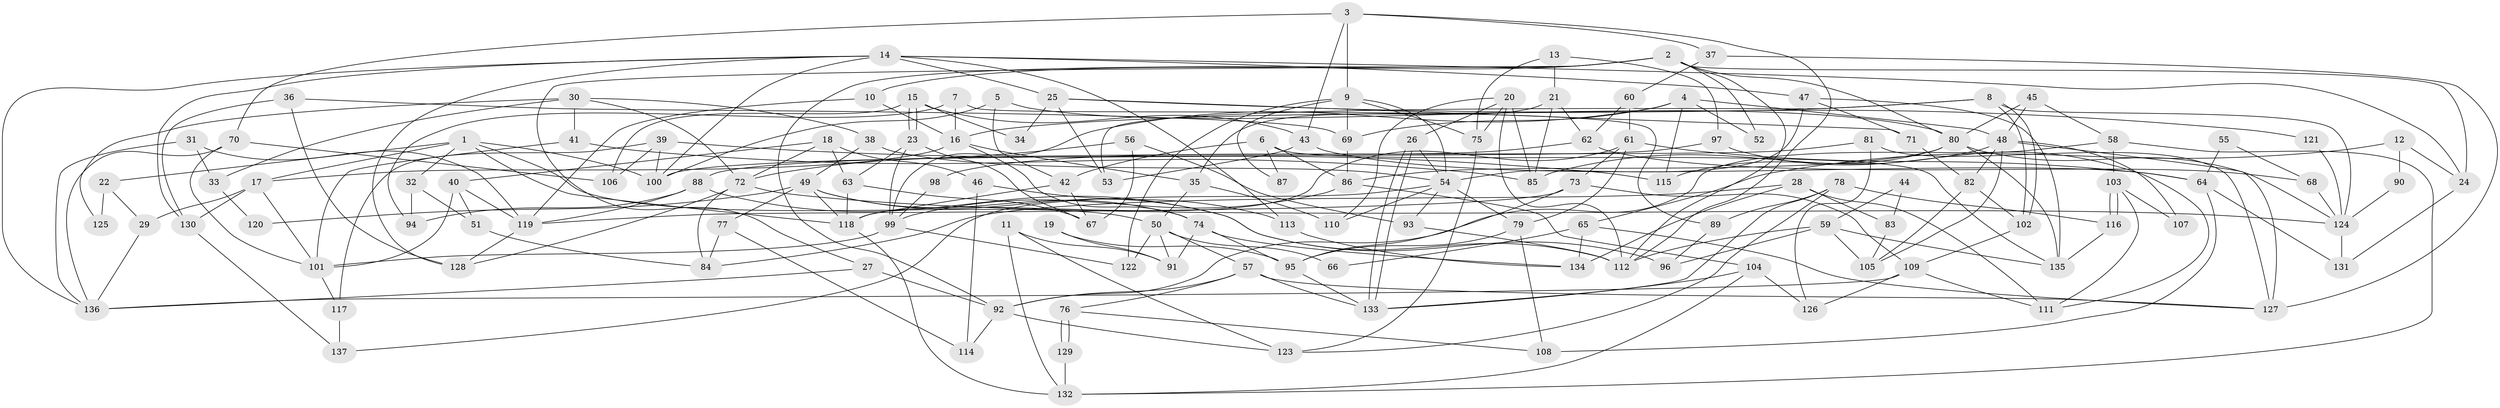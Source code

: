 // Generated by graph-tools (version 1.1) at 2025/51/03/09/25 04:51:12]
// undirected, 137 vertices, 274 edges
graph export_dot {
graph [start="1"]
  node [color=gray90,style=filled];
  1;
  2;
  3;
  4;
  5;
  6;
  7;
  8;
  9;
  10;
  11;
  12;
  13;
  14;
  15;
  16;
  17;
  18;
  19;
  20;
  21;
  22;
  23;
  24;
  25;
  26;
  27;
  28;
  29;
  30;
  31;
  32;
  33;
  34;
  35;
  36;
  37;
  38;
  39;
  40;
  41;
  42;
  43;
  44;
  45;
  46;
  47;
  48;
  49;
  50;
  51;
  52;
  53;
  54;
  55;
  56;
  57;
  58;
  59;
  60;
  61;
  62;
  63;
  64;
  65;
  66;
  67;
  68;
  69;
  70;
  71;
  72;
  73;
  74;
  75;
  76;
  77;
  78;
  79;
  80;
  81;
  82;
  83;
  84;
  85;
  86;
  87;
  88;
  89;
  90;
  91;
  92;
  93;
  94;
  95;
  96;
  97;
  98;
  99;
  100;
  101;
  102;
  103;
  104;
  105;
  106;
  107;
  108;
  109;
  110;
  111;
  112;
  113;
  114;
  115;
  116;
  117;
  118;
  119;
  120;
  121;
  122;
  123;
  124;
  125;
  126;
  127;
  128;
  129;
  130;
  131;
  132;
  133;
  134;
  135;
  136;
  137;
  1 -- 17;
  1 -- 118;
  1 -- 22;
  1 -- 32;
  1 -- 50;
  1 -- 100;
  2 -- 80;
  2 -- 112;
  2 -- 10;
  2 -- 24;
  2 -- 27;
  2 -- 52;
  2 -- 92;
  3 -- 70;
  3 -- 112;
  3 -- 9;
  3 -- 37;
  3 -- 43;
  4 -- 99;
  4 -- 69;
  4 -- 48;
  4 -- 52;
  4 -- 115;
  5 -- 42;
  5 -- 100;
  5 -- 80;
  6 -- 86;
  6 -- 135;
  6 -- 42;
  6 -- 87;
  7 -- 94;
  7 -- 16;
  7 -- 89;
  8 -- 102;
  8 -- 102;
  8 -- 124;
  8 -- 16;
  8 -- 53;
  9 -- 54;
  9 -- 69;
  9 -- 75;
  9 -- 87;
  9 -- 122;
  10 -- 16;
  10 -- 119;
  11 -- 132;
  11 -- 91;
  11 -- 123;
  12 -- 24;
  12 -- 65;
  12 -- 90;
  13 -- 97;
  13 -- 75;
  13 -- 21;
  14 -- 136;
  14 -- 100;
  14 -- 24;
  14 -- 25;
  14 -- 47;
  14 -- 113;
  14 -- 128;
  14 -- 130;
  15 -- 43;
  15 -- 23;
  15 -- 23;
  15 -- 34;
  15 -- 106;
  16 -- 35;
  16 -- 17;
  16 -- 74;
  17 -- 130;
  17 -- 29;
  17 -- 101;
  18 -- 63;
  18 -- 40;
  18 -- 46;
  18 -- 72;
  19 -- 91;
  19 -- 95;
  20 -- 75;
  20 -- 26;
  20 -- 85;
  20 -- 110;
  20 -- 112;
  21 -- 85;
  21 -- 35;
  21 -- 62;
  22 -- 29;
  22 -- 125;
  23 -- 67;
  23 -- 63;
  23 -- 99;
  24 -- 131;
  25 -- 71;
  25 -- 34;
  25 -- 53;
  25 -- 121;
  26 -- 133;
  26 -- 133;
  26 -- 54;
  27 -- 92;
  27 -- 136;
  28 -- 134;
  28 -- 111;
  28 -- 83;
  28 -- 84;
  29 -- 136;
  30 -- 41;
  30 -- 72;
  30 -- 33;
  30 -- 38;
  30 -- 125;
  31 -- 119;
  31 -- 136;
  31 -- 33;
  32 -- 51;
  32 -- 94;
  33 -- 120;
  35 -- 50;
  35 -- 110;
  36 -- 130;
  36 -- 128;
  36 -- 69;
  37 -- 127;
  37 -- 60;
  38 -- 49;
  38 -- 54;
  39 -- 115;
  39 -- 106;
  39 -- 100;
  39 -- 117;
  40 -- 101;
  40 -- 119;
  40 -- 51;
  41 -- 101;
  41 -- 85;
  42 -- 67;
  42 -- 118;
  43 -- 53;
  43 -- 64;
  44 -- 83;
  44 -- 59;
  45 -- 58;
  45 -- 80;
  45 -- 48;
  46 -- 114;
  46 -- 113;
  47 -- 54;
  47 -- 71;
  47 -- 135;
  48 -- 82;
  48 -- 85;
  48 -- 105;
  48 -- 107;
  48 -- 127;
  49 -- 112;
  49 -- 74;
  49 -- 77;
  49 -- 118;
  49 -- 120;
  50 -- 57;
  50 -- 66;
  50 -- 91;
  50 -- 122;
  51 -- 84;
  54 -- 110;
  54 -- 79;
  54 -- 93;
  54 -- 137;
  55 -- 64;
  55 -- 68;
  56 -- 93;
  56 -- 72;
  56 -- 67;
  57 -- 76;
  57 -- 92;
  57 -- 127;
  57 -- 133;
  58 -- 92;
  58 -- 132;
  58 -- 103;
  59 -- 105;
  59 -- 135;
  59 -- 96;
  59 -- 112;
  60 -- 61;
  60 -- 62;
  61 -- 64;
  61 -- 118;
  61 -- 73;
  61 -- 79;
  62 -- 68;
  62 -- 98;
  63 -- 118;
  63 -- 67;
  64 -- 131;
  64 -- 108;
  65 -- 134;
  65 -- 127;
  65 -- 66;
  68 -- 124;
  69 -- 86;
  70 -- 136;
  70 -- 101;
  70 -- 106;
  71 -- 82;
  72 -- 128;
  72 -- 84;
  72 -- 124;
  73 -- 95;
  73 -- 109;
  73 -- 119;
  74 -- 95;
  74 -- 91;
  74 -- 134;
  75 -- 123;
  76 -- 108;
  76 -- 129;
  76 -- 129;
  77 -- 84;
  77 -- 114;
  78 -- 116;
  78 -- 133;
  78 -- 89;
  78 -- 123;
  79 -- 95;
  79 -- 108;
  80 -- 86;
  80 -- 115;
  80 -- 124;
  80 -- 135;
  81 -- 127;
  81 -- 88;
  81 -- 126;
  82 -- 102;
  82 -- 105;
  83 -- 105;
  86 -- 99;
  86 -- 104;
  88 -- 96;
  88 -- 119;
  88 -- 94;
  89 -- 96;
  90 -- 124;
  92 -- 123;
  92 -- 114;
  93 -- 112;
  95 -- 133;
  97 -- 100;
  97 -- 111;
  98 -- 99;
  99 -- 122;
  99 -- 101;
  101 -- 117;
  102 -- 109;
  103 -- 116;
  103 -- 116;
  103 -- 107;
  103 -- 111;
  104 -- 133;
  104 -- 126;
  104 -- 132;
  109 -- 126;
  109 -- 111;
  109 -- 136;
  113 -- 134;
  116 -- 135;
  117 -- 137;
  118 -- 132;
  119 -- 128;
  121 -- 124;
  124 -- 131;
  129 -- 132;
  130 -- 137;
}
